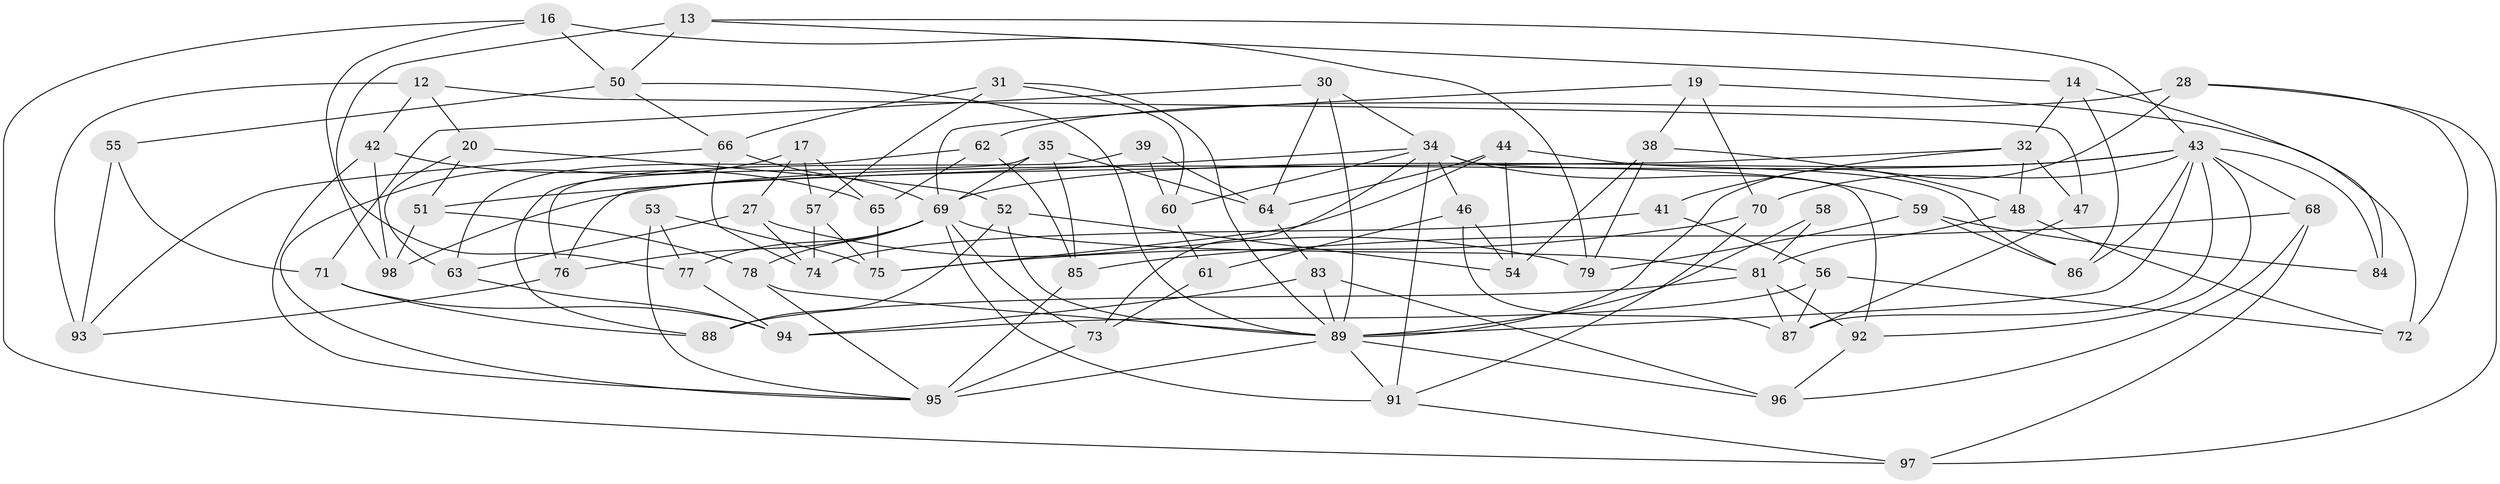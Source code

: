 // original degree distribution, {4: 1.0}
// Generated by graph-tools (version 1.1) at 2025/00/03/04/25 22:00:56]
// undirected, 68 vertices, 150 edges
graph export_dot {
graph [start="1"]
  node [color=gray90,style=filled];
  12;
  13;
  14;
  16;
  17;
  19;
  20;
  27;
  28;
  30;
  31;
  32 [super="+25"];
  34 [super="+9+23"];
  35;
  38;
  39;
  41;
  42;
  43 [super="+3+22+18"];
  44;
  46;
  47;
  48;
  50 [super="+15"];
  51;
  52;
  53;
  54;
  55;
  56 [super="+36"];
  57;
  58;
  59;
  60;
  61;
  62;
  63;
  64 [super="+24"];
  65;
  66 [super="+29"];
  68;
  69 [super="+40+26"];
  70;
  71;
  72;
  73 [super="+33"];
  74;
  75 [super="+2"];
  76;
  77;
  78;
  79;
  81 [super="+45+80"];
  83;
  84;
  85;
  86;
  87 [super="+67"];
  88;
  89 [super="+11+82"];
  91 [super="+21"];
  92;
  93;
  94 [super="+90"];
  95 [super="+49"];
  96;
  97;
  98;
  12 -- 93;
  12 -- 47;
  12 -- 42;
  12 -- 20;
  13 -- 77;
  13 -- 50;
  13 -- 14;
  13 -- 43;
  14 -- 86;
  14 -- 84;
  14 -- 32;
  16 -- 79;
  16 -- 98;
  16 -- 50;
  16 -- 97;
  17 -- 65;
  17 -- 57;
  17 -- 27;
  17 -- 95;
  19 -- 72;
  19 -- 70;
  19 -- 38;
  19 -- 69;
  20 -- 52;
  20 -- 51;
  20 -- 63;
  27 -- 79;
  27 -- 63;
  27 -- 74;
  28 -- 62;
  28 -- 97;
  28 -- 72;
  28 -- 89;
  30 -- 71;
  30 -- 64;
  30 -- 34;
  30 -- 89;
  31 -- 60;
  31 -- 57;
  31 -- 66;
  31 -- 89;
  32 -- 76;
  32 -- 47 [weight=2];
  32 -- 41;
  32 -- 48;
  34 -- 46;
  34 -- 91;
  34 -- 59;
  34 -- 92;
  34 -- 60;
  34 -- 73;
  34 -- 51;
  35 -- 85;
  35 -- 88;
  35 -- 64;
  35 -- 69;
  38 -- 79;
  38 -- 54;
  38 -- 48;
  39 -- 64 [weight=2];
  39 -- 60;
  39 -- 76;
  41 -- 56 [weight=2];
  41 -- 74;
  42 -- 65;
  42 -- 98;
  42 -- 95;
  43 -- 98;
  43 -- 70;
  43 -- 68;
  43 -- 89;
  43 -- 92;
  43 -- 69 [weight=2];
  43 -- 84 [weight=2];
  43 -- 86;
  43 -- 87;
  44 -- 86;
  44 -- 54;
  44 -- 75;
  44 -- 64;
  46 -- 54;
  46 -- 61;
  46 -- 87;
  47 -- 87;
  48 -- 72;
  48 -- 81;
  50 -- 55 [weight=2];
  50 -- 89;
  50 -- 66;
  51 -- 78;
  51 -- 98;
  52 -- 88;
  52 -- 54;
  52 -- 89;
  53 -- 75 [weight=2];
  53 -- 77;
  53 -- 95;
  55 -- 93;
  55 -- 71;
  56 -- 87;
  56 -- 72;
  56 -- 94 [weight=2];
  57 -- 74;
  57 -- 75;
  58 -- 81 [weight=3];
  58 -- 89;
  59 -- 86;
  59 -- 84;
  59 -- 79;
  60 -- 61;
  61 -- 73 [weight=2];
  62 -- 63;
  62 -- 65;
  62 -- 85;
  63 -- 94;
  64 -- 83;
  65 -- 75;
  66 -- 93;
  66 -- 74;
  66 -- 69 [weight=2];
  68 -- 96;
  68 -- 97;
  68 -- 85;
  69 -- 77;
  69 -- 81 [weight=2];
  69 -- 73;
  69 -- 76;
  69 -- 78;
  69 -- 91 [weight=2];
  70 -- 91;
  70 -- 75;
  71 -- 88;
  71 -- 94;
  73 -- 95 [weight=2];
  76 -- 93;
  77 -- 94;
  78 -- 95;
  78 -- 89;
  81 -- 88;
  81 -- 87 [weight=2];
  81 -- 92;
  83 -- 96;
  83 -- 89;
  83 -- 94;
  85 -- 95;
  89 -- 95;
  89 -- 96;
  89 -- 91;
  91 -- 97;
  92 -- 96;
}
